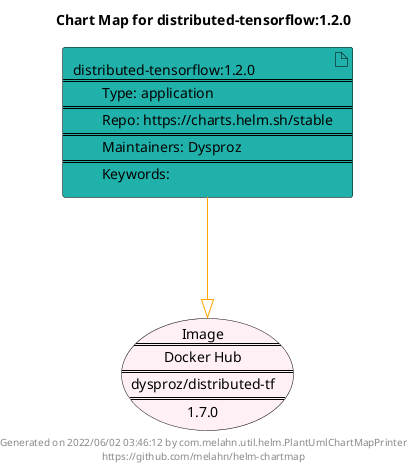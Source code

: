 @startuml
skinparam linetype ortho
skinparam backgroundColor white
skinparam usecaseBorderColor black
skinparam usecaseArrowColor LightSlateGray
skinparam artifactBorderColor black
skinparam artifactArrowColor LightSlateGray

title Chart Map for distributed-tensorflow:1.2.0

'There is one referenced Helm Chart
artifact "distributed-tensorflow:1.2.0\n====\n\tType: application\n====\n\tRepo: https://charts.helm.sh/stable\n====\n\tMaintainers: Dysproz\n====\n\tKeywords: " as distributed_tensorflow_1_2_0 #LightSeaGreen

'There is one referenced Docker Image
usecase "Image\n====\nDocker Hub\n====\ndysproz/distributed-tf\n====\n1.7.0" as dysproz_distributed_tf_1_7_0 #LavenderBlush

'Chart Dependencies
distributed_tensorflow_1_2_0--[#orange]-|>dysproz_distributed_tf_1_7_0

center footer Generated on 2022/06/02 03:46:12 by com.melahn.util.helm.PlantUmlChartMapPrinter\nhttps://github.com/melahn/helm-chartmap
@enduml
